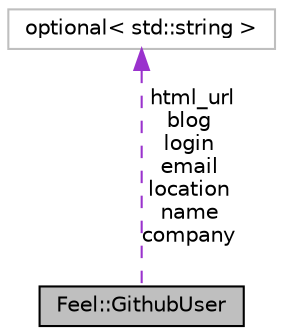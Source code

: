 digraph "Feel::GithubUser"
{
 // LATEX_PDF_SIZE
  edge [fontname="Helvetica",fontsize="10",labelfontname="Helvetica",labelfontsize="10"];
  node [fontname="Helvetica",fontsize="10",shape=record];
  Node1 [label="Feel::GithubUser",height=0.2,width=0.4,color="black", fillcolor="grey75", style="filled", fontcolor="black",tooltip=" "];
  Node2 -> Node1 [dir="back",color="darkorchid3",fontsize="10",style="dashed",label=" html_url\nblog\nlogin\nemail\nlocation\nname\ncompany" ,fontname="Helvetica"];
  Node2 [label="optional\< std::string \>",height=0.2,width=0.4,color="grey75", fillcolor="white", style="filled",tooltip=" "];
}
